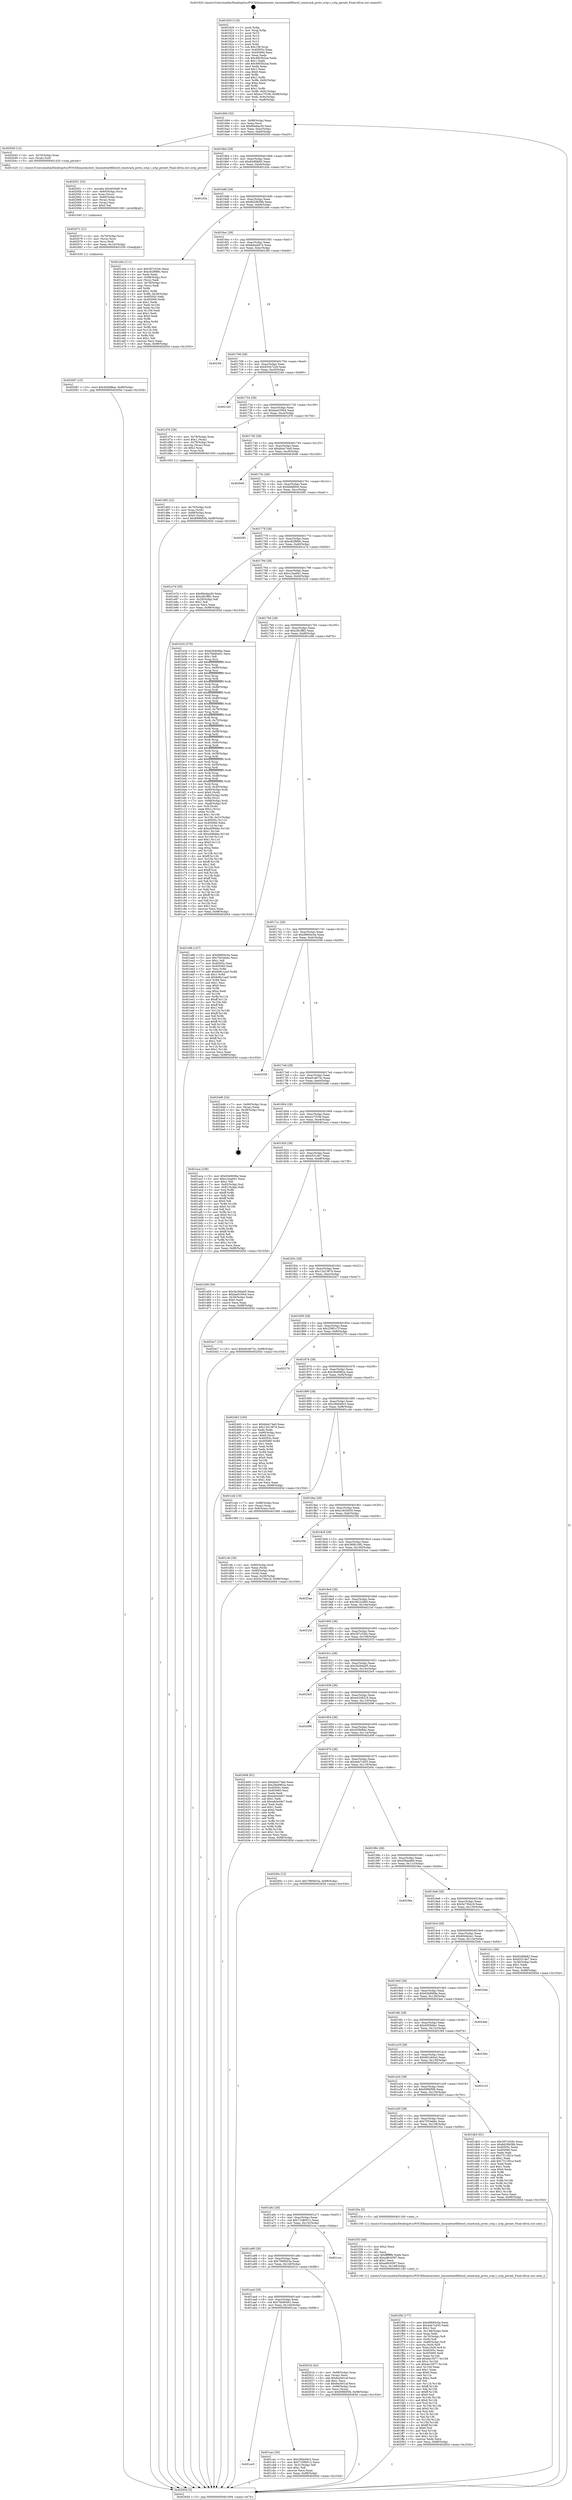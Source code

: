 digraph "0x401620" {
  label = "0x401620 (/mnt/c/Users/mathe/Desktop/tcc/POCII/binaries/extr_linuxnetnetfilternf_conntrack_proto_sctp.c_sctp_pernet_Final-ollvm.out::main(0))"
  labelloc = "t"
  node[shape=record]

  Entry [label="",width=0.3,height=0.3,shape=circle,fillcolor=black,style=filled]
  "0x401694" [label="{
     0x401694 [32]\l
     | [instrs]\l
     &nbsp;&nbsp;0x401694 \<+6\>: mov -0x98(%rbp),%eax\l
     &nbsp;&nbsp;0x40169a \<+2\>: mov %eax,%ecx\l
     &nbsp;&nbsp;0x40169c \<+6\>: sub $0x80edaa30,%ecx\l
     &nbsp;&nbsp;0x4016a2 \<+6\>: mov %eax,-0xac(%rbp)\l
     &nbsp;&nbsp;0x4016a8 \<+6\>: mov %ecx,-0xb0(%rbp)\l
     &nbsp;&nbsp;0x4016ae \<+6\>: je 0000000000402045 \<main+0xa25\>\l
  }"]
  "0x402045" [label="{
     0x402045 [12]\l
     | [instrs]\l
     &nbsp;&nbsp;0x402045 \<+4\>: mov -0x70(%rbp),%rax\l
     &nbsp;&nbsp;0x402049 \<+3\>: mov (%rax),%rdi\l
     &nbsp;&nbsp;0x40204c \<+5\>: call 0000000000401420 \<sctp_pernet\>\l
     | [calls]\l
     &nbsp;&nbsp;0x401420 \{1\} (/mnt/c/Users/mathe/Desktop/tcc/POCII/binaries/extr_linuxnetnetfilternf_conntrack_proto_sctp.c_sctp_pernet_Final-ollvm.out::sctp_pernet)\l
  }"]
  "0x4016b4" [label="{
     0x4016b4 [28]\l
     | [instrs]\l
     &nbsp;&nbsp;0x4016b4 \<+5\>: jmp 00000000004016b9 \<main+0x99\>\l
     &nbsp;&nbsp;0x4016b9 \<+6\>: mov -0xac(%rbp),%eax\l
     &nbsp;&nbsp;0x4016bf \<+5\>: sub $0x82dfdb82,%eax\l
     &nbsp;&nbsp;0x4016c4 \<+6\>: mov %eax,-0xb4(%rbp)\l
     &nbsp;&nbsp;0x4016ca \<+6\>: je 0000000000401d3a \<main+0x71a\>\l
  }"]
  Exit [label="",width=0.3,height=0.3,shape=circle,fillcolor=black,style=filled,peripheries=2]
  "0x401d3a" [label="{
     0x401d3a\l
  }", style=dashed]
  "0x4016d0" [label="{
     0x4016d0 [28]\l
     | [instrs]\l
     &nbsp;&nbsp;0x4016d0 \<+5\>: jmp 00000000004016d5 \<main+0xb5\>\l
     &nbsp;&nbsp;0x4016d5 \<+6\>: mov -0xac(%rbp),%eax\l
     &nbsp;&nbsp;0x4016db \<+5\>: sub $0x8d29b58b,%eax\l
     &nbsp;&nbsp;0x4016e0 \<+6\>: mov %eax,-0xb8(%rbp)\l
     &nbsp;&nbsp;0x4016e6 \<+6\>: je 0000000000401e0e \<main+0x7ee\>\l
  }"]
  "0x402087" [label="{
     0x402087 [15]\l
     | [instrs]\l
     &nbsp;&nbsp;0x402087 \<+10\>: movl $0x450bf8ae,-0x98(%rbp)\l
     &nbsp;&nbsp;0x402091 \<+5\>: jmp 000000000040265d \<main+0x103d\>\l
  }"]
  "0x401e0e" [label="{
     0x401e0e [111]\l
     | [instrs]\l
     &nbsp;&nbsp;0x401e0e \<+5\>: mov $0x397c529c,%eax\l
     &nbsp;&nbsp;0x401e13 \<+5\>: mov $0xc82f989c,%ecx\l
     &nbsp;&nbsp;0x401e18 \<+2\>: xor %edx,%edx\l
     &nbsp;&nbsp;0x401e1a \<+4\>: mov -0x68(%rbp),%rsi\l
     &nbsp;&nbsp;0x401e1e \<+2\>: mov (%rsi),%edi\l
     &nbsp;&nbsp;0x401e20 \<+4\>: mov -0x78(%rbp),%rsi\l
     &nbsp;&nbsp;0x401e24 \<+2\>: cmp (%rsi),%edi\l
     &nbsp;&nbsp;0x401e26 \<+4\>: setl %r8b\l
     &nbsp;&nbsp;0x401e2a \<+4\>: and $0x1,%r8b\l
     &nbsp;&nbsp;0x401e2e \<+4\>: mov %r8b,-0x29(%rbp)\l
     &nbsp;&nbsp;0x401e32 \<+7\>: mov 0x40505c,%edi\l
     &nbsp;&nbsp;0x401e39 \<+8\>: mov 0x405060,%r9d\l
     &nbsp;&nbsp;0x401e41 \<+3\>: sub $0x1,%edx\l
     &nbsp;&nbsp;0x401e44 \<+3\>: mov %edi,%r10d\l
     &nbsp;&nbsp;0x401e47 \<+3\>: add %edx,%r10d\l
     &nbsp;&nbsp;0x401e4a \<+4\>: imul %r10d,%edi\l
     &nbsp;&nbsp;0x401e4e \<+3\>: and $0x1,%edi\l
     &nbsp;&nbsp;0x401e51 \<+3\>: cmp $0x0,%edi\l
     &nbsp;&nbsp;0x401e54 \<+4\>: sete %r8b\l
     &nbsp;&nbsp;0x401e58 \<+4\>: cmp $0xa,%r9d\l
     &nbsp;&nbsp;0x401e5c \<+4\>: setl %r11b\l
     &nbsp;&nbsp;0x401e60 \<+3\>: mov %r8b,%bl\l
     &nbsp;&nbsp;0x401e63 \<+3\>: and %r11b,%bl\l
     &nbsp;&nbsp;0x401e66 \<+3\>: xor %r11b,%r8b\l
     &nbsp;&nbsp;0x401e69 \<+3\>: or %r8b,%bl\l
     &nbsp;&nbsp;0x401e6c \<+3\>: test $0x1,%bl\l
     &nbsp;&nbsp;0x401e6f \<+3\>: cmovne %ecx,%eax\l
     &nbsp;&nbsp;0x401e72 \<+6\>: mov %eax,-0x98(%rbp)\l
     &nbsp;&nbsp;0x401e78 \<+5\>: jmp 000000000040265d \<main+0x103d\>\l
  }"]
  "0x4016ec" [label="{
     0x4016ec [28]\l
     | [instrs]\l
     &nbsp;&nbsp;0x4016ec \<+5\>: jmp 00000000004016f1 \<main+0xd1\>\l
     &nbsp;&nbsp;0x4016f1 \<+6\>: mov -0xac(%rbp),%eax\l
     &nbsp;&nbsp;0x4016f7 \<+5\>: sub $0x8ebad474,%eax\l
     &nbsp;&nbsp;0x4016fc \<+6\>: mov %eax,-0xbc(%rbp)\l
     &nbsp;&nbsp;0x401702 \<+6\>: je 00000000004023f4 \<main+0xdd4\>\l
  }"]
  "0x402072" [label="{
     0x402072 [21]\l
     | [instrs]\l
     &nbsp;&nbsp;0x402072 \<+4\>: mov -0x70(%rbp),%rcx\l
     &nbsp;&nbsp;0x402076 \<+3\>: mov (%rcx),%rcx\l
     &nbsp;&nbsp;0x402079 \<+3\>: mov %rcx,%rdi\l
     &nbsp;&nbsp;0x40207c \<+6\>: mov %eax,-0x14c(%rbp)\l
     &nbsp;&nbsp;0x402082 \<+5\>: call 0000000000401030 \<free@plt\>\l
     | [calls]\l
     &nbsp;&nbsp;0x401030 \{1\} (unknown)\l
  }"]
  "0x4023f4" [label="{
     0x4023f4\l
  }", style=dashed]
  "0x401708" [label="{
     0x401708 [28]\l
     | [instrs]\l
     &nbsp;&nbsp;0x401708 \<+5\>: jmp 000000000040170d \<main+0xed\>\l
     &nbsp;&nbsp;0x40170d \<+6\>: mov -0xac(%rbp),%eax\l
     &nbsp;&nbsp;0x401713 \<+5\>: sub $0x933a7228,%eax\l
     &nbsp;&nbsp;0x401718 \<+6\>: mov %eax,-0xc0(%rbp)\l
     &nbsp;&nbsp;0x40171e \<+6\>: je 00000000004021b0 \<main+0xb90\>\l
  }"]
  "0x402051" [label="{
     0x402051 [33]\l
     | [instrs]\l
     &nbsp;&nbsp;0x402051 \<+10\>: movabs $0x4030d6,%rdi\l
     &nbsp;&nbsp;0x40205b \<+4\>: mov -0x60(%rbp),%rcx\l
     &nbsp;&nbsp;0x40205f \<+3\>: mov %rax,(%rcx)\l
     &nbsp;&nbsp;0x402062 \<+4\>: mov -0x60(%rbp),%rax\l
     &nbsp;&nbsp;0x402066 \<+3\>: mov (%rax),%rax\l
     &nbsp;&nbsp;0x402069 \<+2\>: mov (%rax),%esi\l
     &nbsp;&nbsp;0x40206b \<+2\>: mov $0x0,%al\l
     &nbsp;&nbsp;0x40206d \<+5\>: call 0000000000401040 \<printf@plt\>\l
     | [calls]\l
     &nbsp;&nbsp;0x401040 \{1\} (unknown)\l
  }"]
  "0x4021b0" [label="{
     0x4021b0\l
  }", style=dashed]
  "0x401724" [label="{
     0x401724 [28]\l
     | [instrs]\l
     &nbsp;&nbsp;0x401724 \<+5\>: jmp 0000000000401729 \<main+0x109\>\l
     &nbsp;&nbsp;0x401729 \<+6\>: mov -0xac(%rbp),%eax\l
     &nbsp;&nbsp;0x40172f \<+5\>: sub $0xbae53564,%eax\l
     &nbsp;&nbsp;0x401734 \<+6\>: mov %eax,-0xc4(%rbp)\l
     &nbsp;&nbsp;0x40173a \<+6\>: je 0000000000401d76 \<main+0x756\>\l
  }"]
  "0x401f5b" [label="{
     0x401f5b [177]\l
     | [instrs]\l
     &nbsp;&nbsp;0x401f5b \<+5\>: mov $0xd9694c0a,%ecx\l
     &nbsp;&nbsp;0x401f60 \<+5\>: mov $0x4eb7cd35,%edx\l
     &nbsp;&nbsp;0x401f65 \<+3\>: mov $0x1,%sil\l
     &nbsp;&nbsp;0x401f68 \<+6\>: mov -0x148(%rbp),%edi\l
     &nbsp;&nbsp;0x401f6e \<+3\>: imul %eax,%edi\l
     &nbsp;&nbsp;0x401f71 \<+4\>: mov -0x70(%rbp),%r8\l
     &nbsp;&nbsp;0x401f75 \<+3\>: mov (%r8),%r8\l
     &nbsp;&nbsp;0x401f78 \<+4\>: mov -0x68(%rbp),%r9\l
     &nbsp;&nbsp;0x401f7c \<+3\>: movslq (%r9),%r9\l
     &nbsp;&nbsp;0x401f7f \<+4\>: mov %edi,(%r8,%r9,4)\l
     &nbsp;&nbsp;0x401f83 \<+7\>: mov 0x40505c,%eax\l
     &nbsp;&nbsp;0x401f8a \<+7\>: mov 0x405060,%edi\l
     &nbsp;&nbsp;0x401f91 \<+3\>: mov %eax,%r10d\l
     &nbsp;&nbsp;0x401f94 \<+7\>: add $0xda15077,%r10d\l
     &nbsp;&nbsp;0x401f9b \<+4\>: sub $0x1,%r10d\l
     &nbsp;&nbsp;0x401f9f \<+7\>: sub $0xda15077,%r10d\l
     &nbsp;&nbsp;0x401fa6 \<+4\>: imul %r10d,%eax\l
     &nbsp;&nbsp;0x401faa \<+3\>: and $0x1,%eax\l
     &nbsp;&nbsp;0x401fad \<+3\>: cmp $0x0,%eax\l
     &nbsp;&nbsp;0x401fb0 \<+4\>: sete %r11b\l
     &nbsp;&nbsp;0x401fb4 \<+3\>: cmp $0xa,%edi\l
     &nbsp;&nbsp;0x401fb7 \<+3\>: setl %bl\l
     &nbsp;&nbsp;0x401fba \<+3\>: mov %r11b,%r14b\l
     &nbsp;&nbsp;0x401fbd \<+4\>: xor $0xff,%r14b\l
     &nbsp;&nbsp;0x401fc1 \<+3\>: mov %bl,%r15b\l
     &nbsp;&nbsp;0x401fc4 \<+4\>: xor $0xff,%r15b\l
     &nbsp;&nbsp;0x401fc8 \<+4\>: xor $0x0,%sil\l
     &nbsp;&nbsp;0x401fcc \<+3\>: mov %r14b,%r12b\l
     &nbsp;&nbsp;0x401fcf \<+4\>: and $0x0,%r12b\l
     &nbsp;&nbsp;0x401fd3 \<+3\>: and %sil,%r11b\l
     &nbsp;&nbsp;0x401fd6 \<+3\>: mov %r15b,%r13b\l
     &nbsp;&nbsp;0x401fd9 \<+4\>: and $0x0,%r13b\l
     &nbsp;&nbsp;0x401fdd \<+3\>: and %sil,%bl\l
     &nbsp;&nbsp;0x401fe0 \<+3\>: or %r11b,%r12b\l
     &nbsp;&nbsp;0x401fe3 \<+3\>: or %bl,%r13b\l
     &nbsp;&nbsp;0x401fe6 \<+3\>: xor %r13b,%r12b\l
     &nbsp;&nbsp;0x401fe9 \<+3\>: or %r15b,%r14b\l
     &nbsp;&nbsp;0x401fec \<+4\>: xor $0xff,%r14b\l
     &nbsp;&nbsp;0x401ff0 \<+4\>: or $0x0,%sil\l
     &nbsp;&nbsp;0x401ff4 \<+3\>: and %sil,%r14b\l
     &nbsp;&nbsp;0x401ff7 \<+3\>: or %r14b,%r12b\l
     &nbsp;&nbsp;0x401ffa \<+4\>: test $0x1,%r12b\l
     &nbsp;&nbsp;0x401ffe \<+3\>: cmovne %edx,%ecx\l
     &nbsp;&nbsp;0x402001 \<+6\>: mov %ecx,-0x98(%rbp)\l
     &nbsp;&nbsp;0x402007 \<+5\>: jmp 000000000040265d \<main+0x103d\>\l
  }"]
  "0x401d76" [label="{
     0x401d76 [29]\l
     | [instrs]\l
     &nbsp;&nbsp;0x401d76 \<+4\>: mov -0x78(%rbp),%rax\l
     &nbsp;&nbsp;0x401d7a \<+6\>: movl $0x1,(%rax)\l
     &nbsp;&nbsp;0x401d80 \<+4\>: mov -0x78(%rbp),%rax\l
     &nbsp;&nbsp;0x401d84 \<+3\>: movslq (%rax),%rax\l
     &nbsp;&nbsp;0x401d87 \<+4\>: shl $0x2,%rax\l
     &nbsp;&nbsp;0x401d8b \<+3\>: mov %rax,%rdi\l
     &nbsp;&nbsp;0x401d8e \<+5\>: call 0000000000401050 \<malloc@plt\>\l
     | [calls]\l
     &nbsp;&nbsp;0x401050 \{1\} (unknown)\l
  }"]
  "0x401740" [label="{
     0x401740 [28]\l
     | [instrs]\l
     &nbsp;&nbsp;0x401740 \<+5\>: jmp 0000000000401745 \<main+0x125\>\l
     &nbsp;&nbsp;0x401745 \<+6\>: mov -0xac(%rbp),%eax\l
     &nbsp;&nbsp;0x40174b \<+5\>: sub $0xbb4c74e0,%eax\l
     &nbsp;&nbsp;0x401750 \<+6\>: mov %eax,-0xc8(%rbp)\l
     &nbsp;&nbsp;0x401756 \<+6\>: je 0000000000402646 \<main+0x1026\>\l
  }"]
  "0x401f33" [label="{
     0x401f33 [40]\l
     | [instrs]\l
     &nbsp;&nbsp;0x401f33 \<+5\>: mov $0x2,%ecx\l
     &nbsp;&nbsp;0x401f38 \<+1\>: cltd\l
     &nbsp;&nbsp;0x401f39 \<+2\>: idiv %ecx\l
     &nbsp;&nbsp;0x401f3b \<+6\>: imul $0xfffffffe,%edx,%ecx\l
     &nbsp;&nbsp;0x401f41 \<+6\>: add $0xad6c0597,%ecx\l
     &nbsp;&nbsp;0x401f47 \<+3\>: add $0x1,%ecx\l
     &nbsp;&nbsp;0x401f4a \<+6\>: sub $0xad6c0597,%ecx\l
     &nbsp;&nbsp;0x401f50 \<+6\>: mov %ecx,-0x148(%rbp)\l
     &nbsp;&nbsp;0x401f56 \<+5\>: call 0000000000401160 \<next_i\>\l
     | [calls]\l
     &nbsp;&nbsp;0x401160 \{1\} (/mnt/c/Users/mathe/Desktop/tcc/POCII/binaries/extr_linuxnetnetfilternf_conntrack_proto_sctp.c_sctp_pernet_Final-ollvm.out::next_i)\l
  }"]
  "0x402646" [label="{
     0x402646\l
  }", style=dashed]
  "0x40175c" [label="{
     0x40175c [28]\l
     | [instrs]\l
     &nbsp;&nbsp;0x40175c \<+5\>: jmp 0000000000401761 \<main+0x141\>\l
     &nbsp;&nbsp;0x401761 \<+6\>: mov -0xac(%rbp),%eax\l
     &nbsp;&nbsp;0x401767 \<+5\>: sub $0xbbfaf0c6,%eax\l
     &nbsp;&nbsp;0x40176c \<+6\>: mov %eax,-0xcc(%rbp)\l
     &nbsp;&nbsp;0x401772 \<+6\>: je 00000000004020f1 \<main+0xad1\>\l
  }"]
  "0x401d93" [label="{
     0x401d93 [32]\l
     | [instrs]\l
     &nbsp;&nbsp;0x401d93 \<+4\>: mov -0x70(%rbp),%rdi\l
     &nbsp;&nbsp;0x401d97 \<+3\>: mov %rax,(%rdi)\l
     &nbsp;&nbsp;0x401d9a \<+4\>: mov -0x68(%rbp),%rax\l
     &nbsp;&nbsp;0x401d9e \<+6\>: movl $0x0,(%rax)\l
     &nbsp;&nbsp;0x401da4 \<+10\>: movl $0x699bf5f4,-0x98(%rbp)\l
     &nbsp;&nbsp;0x401dae \<+5\>: jmp 000000000040265d \<main+0x103d\>\l
  }"]
  "0x4020f1" [label="{
     0x4020f1\l
  }", style=dashed]
  "0x401778" [label="{
     0x401778 [28]\l
     | [instrs]\l
     &nbsp;&nbsp;0x401778 \<+5\>: jmp 000000000040177d \<main+0x15d\>\l
     &nbsp;&nbsp;0x40177d \<+6\>: mov -0xac(%rbp),%eax\l
     &nbsp;&nbsp;0x401783 \<+5\>: sub $0xc82f989c,%eax\l
     &nbsp;&nbsp;0x401788 \<+6\>: mov %eax,-0xd0(%rbp)\l
     &nbsp;&nbsp;0x40178e \<+6\>: je 0000000000401e7d \<main+0x85d\>\l
  }"]
  "0x401cfe" [label="{
     0x401cfe [30]\l
     | [instrs]\l
     &nbsp;&nbsp;0x401cfe \<+4\>: mov -0x80(%rbp),%rdi\l
     &nbsp;&nbsp;0x401d02 \<+2\>: mov %eax,(%rdi)\l
     &nbsp;&nbsp;0x401d04 \<+4\>: mov -0x80(%rbp),%rdi\l
     &nbsp;&nbsp;0x401d08 \<+2\>: mov (%rdi),%eax\l
     &nbsp;&nbsp;0x401d0a \<+3\>: mov %eax,-0x30(%rbp)\l
     &nbsp;&nbsp;0x401d0d \<+10\>: movl $0x5e730a18,-0x98(%rbp)\l
     &nbsp;&nbsp;0x401d17 \<+5\>: jmp 000000000040265d \<main+0x103d\>\l
  }"]
  "0x401e7d" [label="{
     0x401e7d [30]\l
     | [instrs]\l
     &nbsp;&nbsp;0x401e7d \<+5\>: mov $0x80edaa30,%eax\l
     &nbsp;&nbsp;0x401e82 \<+5\>: mov $0xcfd1ff82,%ecx\l
     &nbsp;&nbsp;0x401e87 \<+3\>: mov -0x29(%rbp),%dl\l
     &nbsp;&nbsp;0x401e8a \<+3\>: test $0x1,%dl\l
     &nbsp;&nbsp;0x401e8d \<+3\>: cmovne %ecx,%eax\l
     &nbsp;&nbsp;0x401e90 \<+6\>: mov %eax,-0x98(%rbp)\l
     &nbsp;&nbsp;0x401e96 \<+5\>: jmp 000000000040265d \<main+0x103d\>\l
  }"]
  "0x401794" [label="{
     0x401794 [28]\l
     | [instrs]\l
     &nbsp;&nbsp;0x401794 \<+5\>: jmp 0000000000401799 \<main+0x179\>\l
     &nbsp;&nbsp;0x401799 \<+6\>: mov -0xac(%rbp),%eax\l
     &nbsp;&nbsp;0x40179f \<+5\>: sub $0xcc2aa941,%eax\l
     &nbsp;&nbsp;0x4017a4 \<+6\>: mov %eax,-0xd4(%rbp)\l
     &nbsp;&nbsp;0x4017aa \<+6\>: je 0000000000401b34 \<main+0x514\>\l
  }"]
  "0x401ac0" [label="{
     0x401ac0\l
  }", style=dashed]
  "0x401b34" [label="{
     0x401b34 [376]\l
     | [instrs]\l
     &nbsp;&nbsp;0x401b34 \<+5\>: mov $0x62b9068a,%eax\l
     &nbsp;&nbsp;0x401b39 \<+5\>: mov $0x7bb80491,%ecx\l
     &nbsp;&nbsp;0x401b3e \<+2\>: mov $0x1,%dl\l
     &nbsp;&nbsp;0x401b40 \<+3\>: mov %rsp,%rsi\l
     &nbsp;&nbsp;0x401b43 \<+4\>: add $0xfffffffffffffff0,%rsi\l
     &nbsp;&nbsp;0x401b47 \<+3\>: mov %rsi,%rsp\l
     &nbsp;&nbsp;0x401b4a \<+7\>: mov %rsi,-0x90(%rbp)\l
     &nbsp;&nbsp;0x401b51 \<+3\>: mov %rsp,%rsi\l
     &nbsp;&nbsp;0x401b54 \<+4\>: add $0xfffffffffffffff0,%rsi\l
     &nbsp;&nbsp;0x401b58 \<+3\>: mov %rsi,%rsp\l
     &nbsp;&nbsp;0x401b5b \<+3\>: mov %rsp,%rdi\l
     &nbsp;&nbsp;0x401b5e \<+4\>: add $0xfffffffffffffff0,%rdi\l
     &nbsp;&nbsp;0x401b62 \<+3\>: mov %rdi,%rsp\l
     &nbsp;&nbsp;0x401b65 \<+7\>: mov %rdi,-0x88(%rbp)\l
     &nbsp;&nbsp;0x401b6c \<+3\>: mov %rsp,%rdi\l
     &nbsp;&nbsp;0x401b6f \<+4\>: add $0xfffffffffffffff0,%rdi\l
     &nbsp;&nbsp;0x401b73 \<+3\>: mov %rdi,%rsp\l
     &nbsp;&nbsp;0x401b76 \<+4\>: mov %rdi,-0x80(%rbp)\l
     &nbsp;&nbsp;0x401b7a \<+3\>: mov %rsp,%rdi\l
     &nbsp;&nbsp;0x401b7d \<+4\>: add $0xfffffffffffffff0,%rdi\l
     &nbsp;&nbsp;0x401b81 \<+3\>: mov %rdi,%rsp\l
     &nbsp;&nbsp;0x401b84 \<+4\>: mov %rdi,-0x78(%rbp)\l
     &nbsp;&nbsp;0x401b88 \<+3\>: mov %rsp,%rdi\l
     &nbsp;&nbsp;0x401b8b \<+4\>: add $0xfffffffffffffff0,%rdi\l
     &nbsp;&nbsp;0x401b8f \<+3\>: mov %rdi,%rsp\l
     &nbsp;&nbsp;0x401b92 \<+4\>: mov %rdi,-0x70(%rbp)\l
     &nbsp;&nbsp;0x401b96 \<+3\>: mov %rsp,%rdi\l
     &nbsp;&nbsp;0x401b99 \<+4\>: add $0xfffffffffffffff0,%rdi\l
     &nbsp;&nbsp;0x401b9d \<+3\>: mov %rdi,%rsp\l
     &nbsp;&nbsp;0x401ba0 \<+4\>: mov %rdi,-0x68(%rbp)\l
     &nbsp;&nbsp;0x401ba4 \<+3\>: mov %rsp,%rdi\l
     &nbsp;&nbsp;0x401ba7 \<+4\>: add $0xfffffffffffffff0,%rdi\l
     &nbsp;&nbsp;0x401bab \<+3\>: mov %rdi,%rsp\l
     &nbsp;&nbsp;0x401bae \<+4\>: mov %rdi,-0x60(%rbp)\l
     &nbsp;&nbsp;0x401bb2 \<+3\>: mov %rsp,%rdi\l
     &nbsp;&nbsp;0x401bb5 \<+4\>: add $0xfffffffffffffff0,%rdi\l
     &nbsp;&nbsp;0x401bb9 \<+3\>: mov %rdi,%rsp\l
     &nbsp;&nbsp;0x401bbc \<+4\>: mov %rdi,-0x58(%rbp)\l
     &nbsp;&nbsp;0x401bc0 \<+3\>: mov %rsp,%rdi\l
     &nbsp;&nbsp;0x401bc3 \<+4\>: add $0xfffffffffffffff0,%rdi\l
     &nbsp;&nbsp;0x401bc7 \<+3\>: mov %rdi,%rsp\l
     &nbsp;&nbsp;0x401bca \<+4\>: mov %rdi,-0x50(%rbp)\l
     &nbsp;&nbsp;0x401bce \<+3\>: mov %rsp,%rdi\l
     &nbsp;&nbsp;0x401bd1 \<+4\>: add $0xfffffffffffffff0,%rdi\l
     &nbsp;&nbsp;0x401bd5 \<+3\>: mov %rdi,%rsp\l
     &nbsp;&nbsp;0x401bd8 \<+4\>: mov %rdi,-0x48(%rbp)\l
     &nbsp;&nbsp;0x401bdc \<+3\>: mov %rsp,%rdi\l
     &nbsp;&nbsp;0x401bdf \<+4\>: add $0xfffffffffffffff0,%rdi\l
     &nbsp;&nbsp;0x401be3 \<+3\>: mov %rdi,%rsp\l
     &nbsp;&nbsp;0x401be6 \<+4\>: mov %rdi,-0x40(%rbp)\l
     &nbsp;&nbsp;0x401bea \<+7\>: mov -0x90(%rbp),%rdi\l
     &nbsp;&nbsp;0x401bf1 \<+6\>: movl $0x0,(%rdi)\l
     &nbsp;&nbsp;0x401bf7 \<+7\>: mov -0x9c(%rbp),%r8d\l
     &nbsp;&nbsp;0x401bfe \<+3\>: mov %r8d,(%rsi)\l
     &nbsp;&nbsp;0x401c01 \<+7\>: mov -0x88(%rbp),%rdi\l
     &nbsp;&nbsp;0x401c08 \<+7\>: mov -0xa8(%rbp),%r9\l
     &nbsp;&nbsp;0x401c0f \<+3\>: mov %r9,(%rdi)\l
     &nbsp;&nbsp;0x401c12 \<+3\>: cmpl $0x2,(%rsi)\l
     &nbsp;&nbsp;0x401c15 \<+4\>: setne %r10b\l
     &nbsp;&nbsp;0x401c19 \<+4\>: and $0x1,%r10b\l
     &nbsp;&nbsp;0x401c1d \<+4\>: mov %r10b,-0x31(%rbp)\l
     &nbsp;&nbsp;0x401c21 \<+8\>: mov 0x40505c,%r11d\l
     &nbsp;&nbsp;0x401c29 \<+7\>: mov 0x405060,%ebx\l
     &nbsp;&nbsp;0x401c30 \<+3\>: mov %r11d,%r14d\l
     &nbsp;&nbsp;0x401c33 \<+7\>: add $0xa40bbbe,%r14d\l
     &nbsp;&nbsp;0x401c3a \<+4\>: sub $0x1,%r14d\l
     &nbsp;&nbsp;0x401c3e \<+7\>: sub $0xa40bbbe,%r14d\l
     &nbsp;&nbsp;0x401c45 \<+4\>: imul %r14d,%r11d\l
     &nbsp;&nbsp;0x401c49 \<+4\>: and $0x1,%r11d\l
     &nbsp;&nbsp;0x401c4d \<+4\>: cmp $0x0,%r11d\l
     &nbsp;&nbsp;0x401c51 \<+4\>: sete %r10b\l
     &nbsp;&nbsp;0x401c55 \<+3\>: cmp $0xa,%ebx\l
     &nbsp;&nbsp;0x401c58 \<+4\>: setl %r15b\l
     &nbsp;&nbsp;0x401c5c \<+3\>: mov %r10b,%r12b\l
     &nbsp;&nbsp;0x401c5f \<+4\>: xor $0xff,%r12b\l
     &nbsp;&nbsp;0x401c63 \<+3\>: mov %r15b,%r13b\l
     &nbsp;&nbsp;0x401c66 \<+4\>: xor $0xff,%r13b\l
     &nbsp;&nbsp;0x401c6a \<+3\>: xor $0x1,%dl\l
     &nbsp;&nbsp;0x401c6d \<+3\>: mov %r12b,%sil\l
     &nbsp;&nbsp;0x401c70 \<+4\>: and $0xff,%sil\l
     &nbsp;&nbsp;0x401c74 \<+3\>: and %dl,%r10b\l
     &nbsp;&nbsp;0x401c77 \<+3\>: mov %r13b,%dil\l
     &nbsp;&nbsp;0x401c7a \<+4\>: and $0xff,%dil\l
     &nbsp;&nbsp;0x401c7e \<+3\>: and %dl,%r15b\l
     &nbsp;&nbsp;0x401c81 \<+3\>: or %r10b,%sil\l
     &nbsp;&nbsp;0x401c84 \<+3\>: or %r15b,%dil\l
     &nbsp;&nbsp;0x401c87 \<+3\>: xor %dil,%sil\l
     &nbsp;&nbsp;0x401c8a \<+3\>: or %r13b,%r12b\l
     &nbsp;&nbsp;0x401c8d \<+4\>: xor $0xff,%r12b\l
     &nbsp;&nbsp;0x401c91 \<+3\>: or $0x1,%dl\l
     &nbsp;&nbsp;0x401c94 \<+3\>: and %dl,%r12b\l
     &nbsp;&nbsp;0x401c97 \<+3\>: or %r12b,%sil\l
     &nbsp;&nbsp;0x401c9a \<+4\>: test $0x1,%sil\l
     &nbsp;&nbsp;0x401c9e \<+3\>: cmovne %ecx,%eax\l
     &nbsp;&nbsp;0x401ca1 \<+6\>: mov %eax,-0x98(%rbp)\l
     &nbsp;&nbsp;0x401ca7 \<+5\>: jmp 000000000040265d \<main+0x103d\>\l
  }"]
  "0x4017b0" [label="{
     0x4017b0 [28]\l
     | [instrs]\l
     &nbsp;&nbsp;0x4017b0 \<+5\>: jmp 00000000004017b5 \<main+0x195\>\l
     &nbsp;&nbsp;0x4017b5 \<+6\>: mov -0xac(%rbp),%eax\l
     &nbsp;&nbsp;0x4017bb \<+5\>: sub $0xcfd1ff82,%eax\l
     &nbsp;&nbsp;0x4017c0 \<+6\>: mov %eax,-0xd8(%rbp)\l
     &nbsp;&nbsp;0x4017c6 \<+6\>: je 0000000000401e9b \<main+0x87b\>\l
  }"]
  "0x401cac" [label="{
     0x401cac [30]\l
     | [instrs]\l
     &nbsp;&nbsp;0x401cac \<+5\>: mov $0x29d449c3,%eax\l
     &nbsp;&nbsp;0x401cb1 \<+5\>: mov $0x71080012,%ecx\l
     &nbsp;&nbsp;0x401cb6 \<+3\>: mov -0x31(%rbp),%dl\l
     &nbsp;&nbsp;0x401cb9 \<+3\>: test $0x1,%dl\l
     &nbsp;&nbsp;0x401cbc \<+3\>: cmovne %ecx,%eax\l
     &nbsp;&nbsp;0x401cbf \<+6\>: mov %eax,-0x98(%rbp)\l
     &nbsp;&nbsp;0x401cc5 \<+5\>: jmp 000000000040265d \<main+0x103d\>\l
  }"]
  "0x401e9b" [label="{
     0x401e9b [147]\l
     | [instrs]\l
     &nbsp;&nbsp;0x401e9b \<+5\>: mov $0xd9694c0a,%eax\l
     &nbsp;&nbsp;0x401ea0 \<+5\>: mov $0x7053ebbc,%ecx\l
     &nbsp;&nbsp;0x401ea5 \<+2\>: mov $0x1,%dl\l
     &nbsp;&nbsp;0x401ea7 \<+7\>: mov 0x40505c,%esi\l
     &nbsp;&nbsp;0x401eae \<+7\>: mov 0x405060,%edi\l
     &nbsp;&nbsp;0x401eb5 \<+3\>: mov %esi,%r8d\l
     &nbsp;&nbsp;0x401eb8 \<+7\>: add $0x6d6c1aa5,%r8d\l
     &nbsp;&nbsp;0x401ebf \<+4\>: sub $0x1,%r8d\l
     &nbsp;&nbsp;0x401ec3 \<+7\>: sub $0x6d6c1aa5,%r8d\l
     &nbsp;&nbsp;0x401eca \<+4\>: imul %r8d,%esi\l
     &nbsp;&nbsp;0x401ece \<+3\>: and $0x1,%esi\l
     &nbsp;&nbsp;0x401ed1 \<+3\>: cmp $0x0,%esi\l
     &nbsp;&nbsp;0x401ed4 \<+4\>: sete %r9b\l
     &nbsp;&nbsp;0x401ed8 \<+3\>: cmp $0xa,%edi\l
     &nbsp;&nbsp;0x401edb \<+4\>: setl %r10b\l
     &nbsp;&nbsp;0x401edf \<+3\>: mov %r9b,%r11b\l
     &nbsp;&nbsp;0x401ee2 \<+4\>: xor $0xff,%r11b\l
     &nbsp;&nbsp;0x401ee6 \<+3\>: mov %r10b,%bl\l
     &nbsp;&nbsp;0x401ee9 \<+3\>: xor $0xff,%bl\l
     &nbsp;&nbsp;0x401eec \<+3\>: xor $0x1,%dl\l
     &nbsp;&nbsp;0x401eef \<+3\>: mov %r11b,%r14b\l
     &nbsp;&nbsp;0x401ef2 \<+4\>: and $0xff,%r14b\l
     &nbsp;&nbsp;0x401ef6 \<+3\>: and %dl,%r9b\l
     &nbsp;&nbsp;0x401ef9 \<+3\>: mov %bl,%r15b\l
     &nbsp;&nbsp;0x401efc \<+4\>: and $0xff,%r15b\l
     &nbsp;&nbsp;0x401f00 \<+3\>: and %dl,%r10b\l
     &nbsp;&nbsp;0x401f03 \<+3\>: or %r9b,%r14b\l
     &nbsp;&nbsp;0x401f06 \<+3\>: or %r10b,%r15b\l
     &nbsp;&nbsp;0x401f09 \<+3\>: xor %r15b,%r14b\l
     &nbsp;&nbsp;0x401f0c \<+3\>: or %bl,%r11b\l
     &nbsp;&nbsp;0x401f0f \<+4\>: xor $0xff,%r11b\l
     &nbsp;&nbsp;0x401f13 \<+3\>: or $0x1,%dl\l
     &nbsp;&nbsp;0x401f16 \<+3\>: and %dl,%r11b\l
     &nbsp;&nbsp;0x401f19 \<+3\>: or %r11b,%r14b\l
     &nbsp;&nbsp;0x401f1c \<+4\>: test $0x1,%r14b\l
     &nbsp;&nbsp;0x401f20 \<+3\>: cmovne %ecx,%eax\l
     &nbsp;&nbsp;0x401f23 \<+6\>: mov %eax,-0x98(%rbp)\l
     &nbsp;&nbsp;0x401f29 \<+5\>: jmp 000000000040265d \<main+0x103d\>\l
  }"]
  "0x4017cc" [label="{
     0x4017cc [28]\l
     | [instrs]\l
     &nbsp;&nbsp;0x4017cc \<+5\>: jmp 00000000004017d1 \<main+0x1b1\>\l
     &nbsp;&nbsp;0x4017d1 \<+6\>: mov -0xac(%rbp),%eax\l
     &nbsp;&nbsp;0x4017d7 \<+5\>: sub $0xd9694c0a,%eax\l
     &nbsp;&nbsp;0x4017dc \<+6\>: mov %eax,-0xdc(%rbp)\l
     &nbsp;&nbsp;0x4017e2 \<+6\>: je 0000000000402558 \<main+0xf38\>\l
  }"]
  "0x401aa4" [label="{
     0x401aa4 [28]\l
     | [instrs]\l
     &nbsp;&nbsp;0x401aa4 \<+5\>: jmp 0000000000401aa9 \<main+0x489\>\l
     &nbsp;&nbsp;0x401aa9 \<+6\>: mov -0xac(%rbp),%eax\l
     &nbsp;&nbsp;0x401aaf \<+5\>: sub $0x7bb80491,%eax\l
     &nbsp;&nbsp;0x401ab4 \<+6\>: mov %eax,-0x144(%rbp)\l
     &nbsp;&nbsp;0x401aba \<+6\>: je 0000000000401cac \<main+0x68c\>\l
  }"]
  "0x402558" [label="{
     0x402558\l
  }", style=dashed]
  "0x4017e8" [label="{
     0x4017e8 [28]\l
     | [instrs]\l
     &nbsp;&nbsp;0x4017e8 \<+5\>: jmp 00000000004017ed \<main+0x1cd\>\l
     &nbsp;&nbsp;0x4017ed \<+6\>: mov -0xac(%rbp),%eax\l
     &nbsp;&nbsp;0x4017f3 \<+5\>: sub $0xe0c4673c,%eax\l
     &nbsp;&nbsp;0x4017f8 \<+6\>: mov %eax,-0xe0(%rbp)\l
     &nbsp;&nbsp;0x4017fe \<+6\>: je 00000000004024d6 \<main+0xeb6\>\l
  }"]
  "0x40201b" [label="{
     0x40201b [42]\l
     | [instrs]\l
     &nbsp;&nbsp;0x40201b \<+4\>: mov -0x68(%rbp),%rax\l
     &nbsp;&nbsp;0x40201f \<+2\>: mov (%rax),%ecx\l
     &nbsp;&nbsp;0x402021 \<+6\>: add $0x6ecb01af,%ecx\l
     &nbsp;&nbsp;0x402027 \<+3\>: add $0x1,%ecx\l
     &nbsp;&nbsp;0x40202a \<+6\>: sub $0x6ecb01af,%ecx\l
     &nbsp;&nbsp;0x402030 \<+4\>: mov -0x68(%rbp),%rax\l
     &nbsp;&nbsp;0x402034 \<+2\>: mov %ecx,(%rax)\l
     &nbsp;&nbsp;0x402036 \<+10\>: movl $0x699bf5f4,-0x98(%rbp)\l
     &nbsp;&nbsp;0x402040 \<+5\>: jmp 000000000040265d \<main+0x103d\>\l
  }"]
  "0x4024d6" [label="{
     0x4024d6 [24]\l
     | [instrs]\l
     &nbsp;&nbsp;0x4024d6 \<+7\>: mov -0x90(%rbp),%rax\l
     &nbsp;&nbsp;0x4024dd \<+2\>: mov (%rax),%eax\l
     &nbsp;&nbsp;0x4024df \<+4\>: lea -0x28(%rbp),%rsp\l
     &nbsp;&nbsp;0x4024e3 \<+1\>: pop %rbx\l
     &nbsp;&nbsp;0x4024e4 \<+2\>: pop %r12\l
     &nbsp;&nbsp;0x4024e6 \<+2\>: pop %r13\l
     &nbsp;&nbsp;0x4024e8 \<+2\>: pop %r14\l
     &nbsp;&nbsp;0x4024ea \<+2\>: pop %r15\l
     &nbsp;&nbsp;0x4024ec \<+1\>: pop %rbp\l
     &nbsp;&nbsp;0x4024ed \<+1\>: ret\l
  }"]
  "0x401804" [label="{
     0x401804 [28]\l
     | [instrs]\l
     &nbsp;&nbsp;0x401804 \<+5\>: jmp 0000000000401809 \<main+0x1e9\>\l
     &nbsp;&nbsp;0x401809 \<+6\>: mov -0xac(%rbp),%eax\l
     &nbsp;&nbsp;0x40180f \<+5\>: sub $0xecc7f106,%eax\l
     &nbsp;&nbsp;0x401814 \<+6\>: mov %eax,-0xe4(%rbp)\l
     &nbsp;&nbsp;0x40181a \<+6\>: je 0000000000401aca \<main+0x4aa\>\l
  }"]
  "0x401a88" [label="{
     0x401a88 [28]\l
     | [instrs]\l
     &nbsp;&nbsp;0x401a88 \<+5\>: jmp 0000000000401a8d \<main+0x46d\>\l
     &nbsp;&nbsp;0x401a8d \<+6\>: mov -0xac(%rbp),%eax\l
     &nbsp;&nbsp;0x401a93 \<+5\>: sub $0x7990b53a,%eax\l
     &nbsp;&nbsp;0x401a98 \<+6\>: mov %eax,-0x140(%rbp)\l
     &nbsp;&nbsp;0x401a9e \<+6\>: je 000000000040201b \<main+0x9fb\>\l
  }"]
  "0x401aca" [label="{
     0x401aca [106]\l
     | [instrs]\l
     &nbsp;&nbsp;0x401aca \<+5\>: mov $0x62b9068a,%eax\l
     &nbsp;&nbsp;0x401acf \<+5\>: mov $0xcc2aa941,%ecx\l
     &nbsp;&nbsp;0x401ad4 \<+2\>: mov $0x1,%dl\l
     &nbsp;&nbsp;0x401ad6 \<+7\>: mov -0x92(%rbp),%sil\l
     &nbsp;&nbsp;0x401add \<+7\>: mov -0x91(%rbp),%dil\l
     &nbsp;&nbsp;0x401ae4 \<+3\>: mov %sil,%r8b\l
     &nbsp;&nbsp;0x401ae7 \<+4\>: xor $0xff,%r8b\l
     &nbsp;&nbsp;0x401aeb \<+3\>: mov %dil,%r9b\l
     &nbsp;&nbsp;0x401aee \<+4\>: xor $0xff,%r9b\l
     &nbsp;&nbsp;0x401af2 \<+3\>: xor $0x0,%dl\l
     &nbsp;&nbsp;0x401af5 \<+3\>: mov %r8b,%r10b\l
     &nbsp;&nbsp;0x401af8 \<+4\>: and $0x0,%r10b\l
     &nbsp;&nbsp;0x401afc \<+3\>: and %dl,%sil\l
     &nbsp;&nbsp;0x401aff \<+3\>: mov %r9b,%r11b\l
     &nbsp;&nbsp;0x401b02 \<+4\>: and $0x0,%r11b\l
     &nbsp;&nbsp;0x401b06 \<+3\>: and %dl,%dil\l
     &nbsp;&nbsp;0x401b09 \<+3\>: or %sil,%r10b\l
     &nbsp;&nbsp;0x401b0c \<+3\>: or %dil,%r11b\l
     &nbsp;&nbsp;0x401b0f \<+3\>: xor %r11b,%r10b\l
     &nbsp;&nbsp;0x401b12 \<+3\>: or %r9b,%r8b\l
     &nbsp;&nbsp;0x401b15 \<+4\>: xor $0xff,%r8b\l
     &nbsp;&nbsp;0x401b19 \<+3\>: or $0x0,%dl\l
     &nbsp;&nbsp;0x401b1c \<+3\>: and %dl,%r8b\l
     &nbsp;&nbsp;0x401b1f \<+3\>: or %r8b,%r10b\l
     &nbsp;&nbsp;0x401b22 \<+4\>: test $0x1,%r10b\l
     &nbsp;&nbsp;0x401b26 \<+3\>: cmovne %ecx,%eax\l
     &nbsp;&nbsp;0x401b29 \<+6\>: mov %eax,-0x98(%rbp)\l
     &nbsp;&nbsp;0x401b2f \<+5\>: jmp 000000000040265d \<main+0x103d\>\l
  }"]
  "0x401820" [label="{
     0x401820 [28]\l
     | [instrs]\l
     &nbsp;&nbsp;0x401820 \<+5\>: jmp 0000000000401825 \<main+0x205\>\l
     &nbsp;&nbsp;0x401825 \<+6\>: mov -0xac(%rbp),%eax\l
     &nbsp;&nbsp;0x40182b \<+5\>: sub $0xb5314b7,%eax\l
     &nbsp;&nbsp;0x401830 \<+6\>: mov %eax,-0xe8(%rbp)\l
     &nbsp;&nbsp;0x401836 \<+6\>: je 0000000000401d58 \<main+0x738\>\l
  }"]
  "0x40265d" [label="{
     0x40265d [5]\l
     | [instrs]\l
     &nbsp;&nbsp;0x40265d \<+5\>: jmp 0000000000401694 \<main+0x74\>\l
  }"]
  "0x401620" [label="{
     0x401620 [116]\l
     | [instrs]\l
     &nbsp;&nbsp;0x401620 \<+1\>: push %rbp\l
     &nbsp;&nbsp;0x401621 \<+3\>: mov %rsp,%rbp\l
     &nbsp;&nbsp;0x401624 \<+2\>: push %r15\l
     &nbsp;&nbsp;0x401626 \<+2\>: push %r14\l
     &nbsp;&nbsp;0x401628 \<+2\>: push %r13\l
     &nbsp;&nbsp;0x40162a \<+2\>: push %r12\l
     &nbsp;&nbsp;0x40162c \<+1\>: push %rbx\l
     &nbsp;&nbsp;0x40162d \<+7\>: sub $0x158,%rsp\l
     &nbsp;&nbsp;0x401634 \<+7\>: mov 0x40505c,%eax\l
     &nbsp;&nbsp;0x40163b \<+7\>: mov 0x405060,%ecx\l
     &nbsp;&nbsp;0x401642 \<+2\>: mov %eax,%edx\l
     &nbsp;&nbsp;0x401644 \<+6\>: sub $0x4803b2aa,%edx\l
     &nbsp;&nbsp;0x40164a \<+3\>: sub $0x1,%edx\l
     &nbsp;&nbsp;0x40164d \<+6\>: add $0x4803b2aa,%edx\l
     &nbsp;&nbsp;0x401653 \<+3\>: imul %edx,%eax\l
     &nbsp;&nbsp;0x401656 \<+3\>: and $0x1,%eax\l
     &nbsp;&nbsp;0x401659 \<+3\>: cmp $0x0,%eax\l
     &nbsp;&nbsp;0x40165c \<+4\>: sete %r8b\l
     &nbsp;&nbsp;0x401660 \<+4\>: and $0x1,%r8b\l
     &nbsp;&nbsp;0x401664 \<+7\>: mov %r8b,-0x92(%rbp)\l
     &nbsp;&nbsp;0x40166b \<+3\>: cmp $0xa,%ecx\l
     &nbsp;&nbsp;0x40166e \<+4\>: setl %r8b\l
     &nbsp;&nbsp;0x401672 \<+4\>: and $0x1,%r8b\l
     &nbsp;&nbsp;0x401676 \<+7\>: mov %r8b,-0x91(%rbp)\l
     &nbsp;&nbsp;0x40167d \<+10\>: movl $0xecc7f106,-0x98(%rbp)\l
     &nbsp;&nbsp;0x401687 \<+6\>: mov %edi,-0x9c(%rbp)\l
     &nbsp;&nbsp;0x40168d \<+7\>: mov %rsi,-0xa8(%rbp)\l
  }"]
  "0x401cca" [label="{
     0x401cca\l
  }", style=dashed]
  "0x401a6c" [label="{
     0x401a6c [28]\l
     | [instrs]\l
     &nbsp;&nbsp;0x401a6c \<+5\>: jmp 0000000000401a71 \<main+0x451\>\l
     &nbsp;&nbsp;0x401a71 \<+6\>: mov -0xac(%rbp),%eax\l
     &nbsp;&nbsp;0x401a77 \<+5\>: sub $0x71080012,%eax\l
     &nbsp;&nbsp;0x401a7c \<+6\>: mov %eax,-0x13c(%rbp)\l
     &nbsp;&nbsp;0x401a82 \<+6\>: je 0000000000401cca \<main+0x6aa\>\l
  }"]
  "0x401d58" [label="{
     0x401d58 [30]\l
     | [instrs]\l
     &nbsp;&nbsp;0x401d58 \<+5\>: mov $0x3b294a05,%eax\l
     &nbsp;&nbsp;0x401d5d \<+5\>: mov $0xbae53564,%ecx\l
     &nbsp;&nbsp;0x401d62 \<+3\>: mov -0x30(%rbp),%edx\l
     &nbsp;&nbsp;0x401d65 \<+3\>: cmp $0x0,%edx\l
     &nbsp;&nbsp;0x401d68 \<+3\>: cmove %ecx,%eax\l
     &nbsp;&nbsp;0x401d6b \<+6\>: mov %eax,-0x98(%rbp)\l
     &nbsp;&nbsp;0x401d71 \<+5\>: jmp 000000000040265d \<main+0x103d\>\l
  }"]
  "0x40183c" [label="{
     0x40183c [28]\l
     | [instrs]\l
     &nbsp;&nbsp;0x40183c \<+5\>: jmp 0000000000401841 \<main+0x221\>\l
     &nbsp;&nbsp;0x401841 \<+6\>: mov -0xac(%rbp),%eax\l
     &nbsp;&nbsp;0x401847 \<+5\>: sub $0x12d13874,%eax\l
     &nbsp;&nbsp;0x40184c \<+6\>: mov %eax,-0xec(%rbp)\l
     &nbsp;&nbsp;0x401852 \<+6\>: je 00000000004024c7 \<main+0xea7\>\l
  }"]
  "0x401f2e" [label="{
     0x401f2e [5]\l
     | [instrs]\l
     &nbsp;&nbsp;0x401f2e \<+5\>: call 0000000000401160 \<next_i\>\l
     | [calls]\l
     &nbsp;&nbsp;0x401160 \{1\} (/mnt/c/Users/mathe/Desktop/tcc/POCII/binaries/extr_linuxnetnetfilternf_conntrack_proto_sctp.c_sctp_pernet_Final-ollvm.out::next_i)\l
  }"]
  "0x4024c7" [label="{
     0x4024c7 [15]\l
     | [instrs]\l
     &nbsp;&nbsp;0x4024c7 \<+10\>: movl $0xe0c4673c,-0x98(%rbp)\l
     &nbsp;&nbsp;0x4024d1 \<+5\>: jmp 000000000040265d \<main+0x103d\>\l
  }"]
  "0x401858" [label="{
     0x401858 [28]\l
     | [instrs]\l
     &nbsp;&nbsp;0x401858 \<+5\>: jmp 000000000040185d \<main+0x23d\>\l
     &nbsp;&nbsp;0x40185d \<+6\>: mov -0xac(%rbp),%eax\l
     &nbsp;&nbsp;0x401863 \<+5\>: sub $0x259f1c7f,%eax\l
     &nbsp;&nbsp;0x401868 \<+6\>: mov %eax,-0xf0(%rbp)\l
     &nbsp;&nbsp;0x40186e \<+6\>: je 0000000000402276 \<main+0xc56\>\l
  }"]
  "0x401a50" [label="{
     0x401a50 [28]\l
     | [instrs]\l
     &nbsp;&nbsp;0x401a50 \<+5\>: jmp 0000000000401a55 \<main+0x435\>\l
     &nbsp;&nbsp;0x401a55 \<+6\>: mov -0xac(%rbp),%eax\l
     &nbsp;&nbsp;0x401a5b \<+5\>: sub $0x7053ebbc,%eax\l
     &nbsp;&nbsp;0x401a60 \<+6\>: mov %eax,-0x138(%rbp)\l
     &nbsp;&nbsp;0x401a66 \<+6\>: je 0000000000401f2e \<main+0x90e\>\l
  }"]
  "0x402276" [label="{
     0x402276\l
  }", style=dashed]
  "0x401874" [label="{
     0x401874 [28]\l
     | [instrs]\l
     &nbsp;&nbsp;0x401874 \<+5\>: jmp 0000000000401879 \<main+0x259\>\l
     &nbsp;&nbsp;0x401879 \<+6\>: mov -0xac(%rbp),%eax\l
     &nbsp;&nbsp;0x40187f \<+5\>: sub $0x28a9962a,%eax\l
     &nbsp;&nbsp;0x401884 \<+6\>: mov %eax,-0xf4(%rbp)\l
     &nbsp;&nbsp;0x40188a \<+6\>: je 0000000000402463 \<main+0xe43\>\l
  }"]
  "0x401db3" [label="{
     0x401db3 [91]\l
     | [instrs]\l
     &nbsp;&nbsp;0x401db3 \<+5\>: mov $0x397c529c,%eax\l
     &nbsp;&nbsp;0x401db8 \<+5\>: mov $0x8d29b58b,%ecx\l
     &nbsp;&nbsp;0x401dbd \<+7\>: mov 0x40505c,%edx\l
     &nbsp;&nbsp;0x401dc4 \<+7\>: mov 0x405060,%esi\l
     &nbsp;&nbsp;0x401dcb \<+2\>: mov %edx,%edi\l
     &nbsp;&nbsp;0x401dcd \<+6\>: sub $0x7311f01e,%edi\l
     &nbsp;&nbsp;0x401dd3 \<+3\>: sub $0x1,%edi\l
     &nbsp;&nbsp;0x401dd6 \<+6\>: add $0x7311f01e,%edi\l
     &nbsp;&nbsp;0x401ddc \<+3\>: imul %edi,%edx\l
     &nbsp;&nbsp;0x401ddf \<+3\>: and $0x1,%edx\l
     &nbsp;&nbsp;0x401de2 \<+3\>: cmp $0x0,%edx\l
     &nbsp;&nbsp;0x401de5 \<+4\>: sete %r8b\l
     &nbsp;&nbsp;0x401de9 \<+3\>: cmp $0xa,%esi\l
     &nbsp;&nbsp;0x401dec \<+4\>: setl %r9b\l
     &nbsp;&nbsp;0x401df0 \<+3\>: mov %r8b,%r10b\l
     &nbsp;&nbsp;0x401df3 \<+3\>: and %r9b,%r10b\l
     &nbsp;&nbsp;0x401df6 \<+3\>: xor %r9b,%r8b\l
     &nbsp;&nbsp;0x401df9 \<+3\>: or %r8b,%r10b\l
     &nbsp;&nbsp;0x401dfc \<+4\>: test $0x1,%r10b\l
     &nbsp;&nbsp;0x401e00 \<+3\>: cmovne %ecx,%eax\l
     &nbsp;&nbsp;0x401e03 \<+6\>: mov %eax,-0x98(%rbp)\l
     &nbsp;&nbsp;0x401e09 \<+5\>: jmp 000000000040265d \<main+0x103d\>\l
  }"]
  "0x402463" [label="{
     0x402463 [100]\l
     | [instrs]\l
     &nbsp;&nbsp;0x402463 \<+5\>: mov $0xbb4c74e0,%eax\l
     &nbsp;&nbsp;0x402468 \<+5\>: mov $0x12d13874,%ecx\l
     &nbsp;&nbsp;0x40246d \<+2\>: xor %edx,%edx\l
     &nbsp;&nbsp;0x40246f \<+7\>: mov -0x90(%rbp),%rsi\l
     &nbsp;&nbsp;0x402476 \<+6\>: movl $0x0,(%rsi)\l
     &nbsp;&nbsp;0x40247c \<+7\>: mov 0x40505c,%edi\l
     &nbsp;&nbsp;0x402483 \<+8\>: mov 0x405060,%r8d\l
     &nbsp;&nbsp;0x40248b \<+3\>: sub $0x1,%edx\l
     &nbsp;&nbsp;0x40248e \<+3\>: mov %edi,%r9d\l
     &nbsp;&nbsp;0x402491 \<+3\>: add %edx,%r9d\l
     &nbsp;&nbsp;0x402494 \<+4\>: imul %r9d,%edi\l
     &nbsp;&nbsp;0x402498 \<+3\>: and $0x1,%edi\l
     &nbsp;&nbsp;0x40249b \<+3\>: cmp $0x0,%edi\l
     &nbsp;&nbsp;0x40249e \<+4\>: sete %r10b\l
     &nbsp;&nbsp;0x4024a2 \<+4\>: cmp $0xa,%r8d\l
     &nbsp;&nbsp;0x4024a6 \<+4\>: setl %r11b\l
     &nbsp;&nbsp;0x4024aa \<+3\>: mov %r10b,%bl\l
     &nbsp;&nbsp;0x4024ad \<+3\>: and %r11b,%bl\l
     &nbsp;&nbsp;0x4024b0 \<+3\>: xor %r11b,%r10b\l
     &nbsp;&nbsp;0x4024b3 \<+3\>: or %r10b,%bl\l
     &nbsp;&nbsp;0x4024b6 \<+3\>: test $0x1,%bl\l
     &nbsp;&nbsp;0x4024b9 \<+3\>: cmovne %ecx,%eax\l
     &nbsp;&nbsp;0x4024bc \<+6\>: mov %eax,-0x98(%rbp)\l
     &nbsp;&nbsp;0x4024c2 \<+5\>: jmp 000000000040265d \<main+0x103d\>\l
  }"]
  "0x401890" [label="{
     0x401890 [28]\l
     | [instrs]\l
     &nbsp;&nbsp;0x401890 \<+5\>: jmp 0000000000401895 \<main+0x275\>\l
     &nbsp;&nbsp;0x401895 \<+6\>: mov -0xac(%rbp),%eax\l
     &nbsp;&nbsp;0x40189b \<+5\>: sub $0x29d449c3,%eax\l
     &nbsp;&nbsp;0x4018a0 \<+6\>: mov %eax,-0xf8(%rbp)\l
     &nbsp;&nbsp;0x4018a6 \<+6\>: je 0000000000401ceb \<main+0x6cb\>\l
  }"]
  "0x401a34" [label="{
     0x401a34 [28]\l
     | [instrs]\l
     &nbsp;&nbsp;0x401a34 \<+5\>: jmp 0000000000401a39 \<main+0x419\>\l
     &nbsp;&nbsp;0x401a39 \<+6\>: mov -0xac(%rbp),%eax\l
     &nbsp;&nbsp;0x401a3f \<+5\>: sub $0x699bf5f4,%eax\l
     &nbsp;&nbsp;0x401a44 \<+6\>: mov %eax,-0x134(%rbp)\l
     &nbsp;&nbsp;0x401a4a \<+6\>: je 0000000000401db3 \<main+0x793\>\l
  }"]
  "0x401ceb" [label="{
     0x401ceb [19]\l
     | [instrs]\l
     &nbsp;&nbsp;0x401ceb \<+7\>: mov -0x88(%rbp),%rax\l
     &nbsp;&nbsp;0x401cf2 \<+3\>: mov (%rax),%rax\l
     &nbsp;&nbsp;0x401cf5 \<+4\>: mov 0x8(%rax),%rdi\l
     &nbsp;&nbsp;0x401cf9 \<+5\>: call 0000000000401060 \<atoi@plt\>\l
     | [calls]\l
     &nbsp;&nbsp;0x401060 \{1\} (unknown)\l
  }"]
  "0x4018ac" [label="{
     0x4018ac [28]\l
     | [instrs]\l
     &nbsp;&nbsp;0x4018ac \<+5\>: jmp 00000000004018b1 \<main+0x291\>\l
     &nbsp;&nbsp;0x4018b1 \<+6\>: mov -0xac(%rbp),%eax\l
     &nbsp;&nbsp;0x4018b7 \<+5\>: sub $0x2c83d450,%eax\l
     &nbsp;&nbsp;0x4018bc \<+6\>: mov %eax,-0xfc(%rbp)\l
     &nbsp;&nbsp;0x4018c2 \<+6\>: je 000000000040235b \<main+0xd3b\>\l
  }"]
  "0x4021e3" [label="{
     0x4021e3\l
  }", style=dashed]
  "0x40235b" [label="{
     0x40235b\l
  }", style=dashed]
  "0x4018c8" [label="{
     0x4018c8 [28]\l
     | [instrs]\l
     &nbsp;&nbsp;0x4018c8 \<+5\>: jmp 00000000004018cd \<main+0x2ad\>\l
     &nbsp;&nbsp;0x4018cd \<+6\>: mov -0xac(%rbp),%eax\l
     &nbsp;&nbsp;0x4018d3 \<+5\>: sub $0x36901092,%eax\l
     &nbsp;&nbsp;0x4018d8 \<+6\>: mov %eax,-0x100(%rbp)\l
     &nbsp;&nbsp;0x4018de \<+6\>: je 00000000004025ae \<main+0xf8e\>\l
  }"]
  "0x401a18" [label="{
     0x401a18 [28]\l
     | [instrs]\l
     &nbsp;&nbsp;0x401a18 \<+5\>: jmp 0000000000401a1d \<main+0x3fd\>\l
     &nbsp;&nbsp;0x401a1d \<+6\>: mov -0xac(%rbp),%eax\l
     &nbsp;&nbsp;0x401a23 \<+5\>: sub $0x661eb5a2,%eax\l
     &nbsp;&nbsp;0x401a28 \<+6\>: mov %eax,-0x130(%rbp)\l
     &nbsp;&nbsp;0x401a2e \<+6\>: je 00000000004021e3 \<main+0xbc3\>\l
  }"]
  "0x4025ae" [label="{
     0x4025ae\l
  }", style=dashed]
  "0x4018e4" [label="{
     0x4018e4 [28]\l
     | [instrs]\l
     &nbsp;&nbsp;0x4018e4 \<+5\>: jmp 00000000004018e9 \<main+0x2c9\>\l
     &nbsp;&nbsp;0x4018e9 \<+6\>: mov -0xac(%rbp),%eax\l
     &nbsp;&nbsp;0x4018ef \<+5\>: sub $0x38222d60,%eax\l
     &nbsp;&nbsp;0x4018f4 \<+6\>: mov %eax,-0x104(%rbp)\l
     &nbsp;&nbsp;0x4018fa \<+6\>: je 00000000004021bf \<main+0xb9f\>\l
  }"]
  "0x402394" [label="{
     0x402394\l
  }", style=dashed]
  "0x4021bf" [label="{
     0x4021bf\l
  }", style=dashed]
  "0x401900" [label="{
     0x401900 [28]\l
     | [instrs]\l
     &nbsp;&nbsp;0x401900 \<+5\>: jmp 0000000000401905 \<main+0x2e5\>\l
     &nbsp;&nbsp;0x401905 \<+6\>: mov -0xac(%rbp),%eax\l
     &nbsp;&nbsp;0x40190b \<+5\>: sub $0x397c529c,%eax\l
     &nbsp;&nbsp;0x401910 \<+6\>: mov %eax,-0x108(%rbp)\l
     &nbsp;&nbsp;0x401916 \<+6\>: je 0000000000402533 \<main+0xf13\>\l
  }"]
  "0x4019fc" [label="{
     0x4019fc [28]\l
     | [instrs]\l
     &nbsp;&nbsp;0x4019fc \<+5\>: jmp 0000000000401a01 \<main+0x3e1\>\l
     &nbsp;&nbsp;0x401a01 \<+6\>: mov -0xac(%rbp),%eax\l
     &nbsp;&nbsp;0x401a07 \<+5\>: sub $0x65f3b8a1,%eax\l
     &nbsp;&nbsp;0x401a0c \<+6\>: mov %eax,-0x12c(%rbp)\l
     &nbsp;&nbsp;0x401a12 \<+6\>: je 0000000000402394 \<main+0xd74\>\l
  }"]
  "0x402533" [label="{
     0x402533\l
  }", style=dashed]
  "0x40191c" [label="{
     0x40191c [28]\l
     | [instrs]\l
     &nbsp;&nbsp;0x40191c \<+5\>: jmp 0000000000401921 \<main+0x301\>\l
     &nbsp;&nbsp;0x401921 \<+6\>: mov -0xac(%rbp),%eax\l
     &nbsp;&nbsp;0x401927 \<+5\>: sub $0x3b294a05,%eax\l
     &nbsp;&nbsp;0x40192c \<+6\>: mov %eax,-0x10c(%rbp)\l
     &nbsp;&nbsp;0x401932 \<+6\>: je 00000000004023e5 \<main+0xdc5\>\l
  }"]
  "0x4024ee" [label="{
     0x4024ee\l
  }", style=dashed]
  "0x4023e5" [label="{
     0x4023e5\l
  }", style=dashed]
  "0x401938" [label="{
     0x401938 [28]\l
     | [instrs]\l
     &nbsp;&nbsp;0x401938 \<+5\>: jmp 000000000040193d \<main+0x31d\>\l
     &nbsp;&nbsp;0x40193d \<+6\>: mov -0xac(%rbp),%eax\l
     &nbsp;&nbsp;0x401943 \<+5\>: sub $0x44338219,%eax\l
     &nbsp;&nbsp;0x401948 \<+6\>: mov %eax,-0x110(%rbp)\l
     &nbsp;&nbsp;0x40194e \<+6\>: je 0000000000402096 \<main+0xa76\>\l
  }"]
  "0x4019e0" [label="{
     0x4019e0 [28]\l
     | [instrs]\l
     &nbsp;&nbsp;0x4019e0 \<+5\>: jmp 00000000004019e5 \<main+0x3c5\>\l
     &nbsp;&nbsp;0x4019e5 \<+6\>: mov -0xac(%rbp),%eax\l
     &nbsp;&nbsp;0x4019eb \<+5\>: sub $0x62b9068a,%eax\l
     &nbsp;&nbsp;0x4019f0 \<+6\>: mov %eax,-0x128(%rbp)\l
     &nbsp;&nbsp;0x4019f6 \<+6\>: je 00000000004024ee \<main+0xece\>\l
  }"]
  "0x402096" [label="{
     0x402096\l
  }", style=dashed]
  "0x401954" [label="{
     0x401954 [28]\l
     | [instrs]\l
     &nbsp;&nbsp;0x401954 \<+5\>: jmp 0000000000401959 \<main+0x339\>\l
     &nbsp;&nbsp;0x401959 \<+6\>: mov -0xac(%rbp),%eax\l
     &nbsp;&nbsp;0x40195f \<+5\>: sub $0x450bf8ae,%eax\l
     &nbsp;&nbsp;0x401964 \<+6\>: mov %eax,-0x114(%rbp)\l
     &nbsp;&nbsp;0x40196a \<+6\>: je 0000000000402408 \<main+0xde8\>\l
  }"]
  "0x4025eb" [label="{
     0x4025eb\l
  }", style=dashed]
  "0x402408" [label="{
     0x402408 [91]\l
     | [instrs]\l
     &nbsp;&nbsp;0x402408 \<+5\>: mov $0xbb4c74e0,%eax\l
     &nbsp;&nbsp;0x40240d \<+5\>: mov $0x28a9962a,%ecx\l
     &nbsp;&nbsp;0x402412 \<+7\>: mov 0x40505c,%edx\l
     &nbsp;&nbsp;0x402419 \<+7\>: mov 0x405060,%esi\l
     &nbsp;&nbsp;0x402420 \<+2\>: mov %edx,%edi\l
     &nbsp;&nbsp;0x402422 \<+6\>: add $0xedcb44b7,%edi\l
     &nbsp;&nbsp;0x402428 \<+3\>: sub $0x1,%edi\l
     &nbsp;&nbsp;0x40242b \<+6\>: sub $0xedcb44b7,%edi\l
     &nbsp;&nbsp;0x402431 \<+3\>: imul %edi,%edx\l
     &nbsp;&nbsp;0x402434 \<+3\>: and $0x1,%edx\l
     &nbsp;&nbsp;0x402437 \<+3\>: cmp $0x0,%edx\l
     &nbsp;&nbsp;0x40243a \<+4\>: sete %r8b\l
     &nbsp;&nbsp;0x40243e \<+3\>: cmp $0xa,%esi\l
     &nbsp;&nbsp;0x402441 \<+4\>: setl %r9b\l
     &nbsp;&nbsp;0x402445 \<+3\>: mov %r8b,%r10b\l
     &nbsp;&nbsp;0x402448 \<+3\>: and %r9b,%r10b\l
     &nbsp;&nbsp;0x40244b \<+3\>: xor %r9b,%r8b\l
     &nbsp;&nbsp;0x40244e \<+3\>: or %r8b,%r10b\l
     &nbsp;&nbsp;0x402451 \<+4\>: test $0x1,%r10b\l
     &nbsp;&nbsp;0x402455 \<+3\>: cmovne %ecx,%eax\l
     &nbsp;&nbsp;0x402458 \<+6\>: mov %eax,-0x98(%rbp)\l
     &nbsp;&nbsp;0x40245e \<+5\>: jmp 000000000040265d \<main+0x103d\>\l
  }"]
  "0x401970" [label="{
     0x401970 [28]\l
     | [instrs]\l
     &nbsp;&nbsp;0x401970 \<+5\>: jmp 0000000000401975 \<main+0x355\>\l
     &nbsp;&nbsp;0x401975 \<+6\>: mov -0xac(%rbp),%eax\l
     &nbsp;&nbsp;0x40197b \<+5\>: sub $0x4eb7cd35,%eax\l
     &nbsp;&nbsp;0x401980 \<+6\>: mov %eax,-0x118(%rbp)\l
     &nbsp;&nbsp;0x401986 \<+6\>: je 000000000040200c \<main+0x9ec\>\l
  }"]
  "0x4019c4" [label="{
     0x4019c4 [28]\l
     | [instrs]\l
     &nbsp;&nbsp;0x4019c4 \<+5\>: jmp 00000000004019c9 \<main+0x3a9\>\l
     &nbsp;&nbsp;0x4019c9 \<+6\>: mov -0xac(%rbp),%eax\l
     &nbsp;&nbsp;0x4019cf \<+5\>: sub $0x60d4dce1,%eax\l
     &nbsp;&nbsp;0x4019d4 \<+6\>: mov %eax,-0x124(%rbp)\l
     &nbsp;&nbsp;0x4019da \<+6\>: je 00000000004025eb \<main+0xfcb\>\l
  }"]
  "0x40200c" [label="{
     0x40200c [15]\l
     | [instrs]\l
     &nbsp;&nbsp;0x40200c \<+10\>: movl $0x7990b53a,-0x98(%rbp)\l
     &nbsp;&nbsp;0x402016 \<+5\>: jmp 000000000040265d \<main+0x103d\>\l
  }"]
  "0x40198c" [label="{
     0x40198c [28]\l
     | [instrs]\l
     &nbsp;&nbsp;0x40198c \<+5\>: jmp 0000000000401991 \<main+0x371\>\l
     &nbsp;&nbsp;0x401991 \<+6\>: mov -0xac(%rbp),%eax\l
     &nbsp;&nbsp;0x401997 \<+5\>: sub $0x50faa48d,%eax\l
     &nbsp;&nbsp;0x40199c \<+6\>: mov %eax,-0x11c(%rbp)\l
     &nbsp;&nbsp;0x4019a2 \<+6\>: je 000000000040236a \<main+0xd4a\>\l
  }"]
  "0x401d1c" [label="{
     0x401d1c [30]\l
     | [instrs]\l
     &nbsp;&nbsp;0x401d1c \<+5\>: mov $0x82dfdb82,%eax\l
     &nbsp;&nbsp;0x401d21 \<+5\>: mov $0xb5314b7,%ecx\l
     &nbsp;&nbsp;0x401d26 \<+3\>: mov -0x30(%rbp),%edx\l
     &nbsp;&nbsp;0x401d29 \<+3\>: cmp $0x1,%edx\l
     &nbsp;&nbsp;0x401d2c \<+3\>: cmovl %ecx,%eax\l
     &nbsp;&nbsp;0x401d2f \<+6\>: mov %eax,-0x98(%rbp)\l
     &nbsp;&nbsp;0x401d35 \<+5\>: jmp 000000000040265d \<main+0x103d\>\l
  }"]
  "0x40236a" [label="{
     0x40236a\l
  }", style=dashed]
  "0x4019a8" [label="{
     0x4019a8 [28]\l
     | [instrs]\l
     &nbsp;&nbsp;0x4019a8 \<+5\>: jmp 00000000004019ad \<main+0x38d\>\l
     &nbsp;&nbsp;0x4019ad \<+6\>: mov -0xac(%rbp),%eax\l
     &nbsp;&nbsp;0x4019b3 \<+5\>: sub $0x5e730a18,%eax\l
     &nbsp;&nbsp;0x4019b8 \<+6\>: mov %eax,-0x120(%rbp)\l
     &nbsp;&nbsp;0x4019be \<+6\>: je 0000000000401d1c \<main+0x6fc\>\l
  }"]
  Entry -> "0x401620" [label=" 1"]
  "0x401694" -> "0x402045" [label=" 1"]
  "0x401694" -> "0x4016b4" [label=" 21"]
  "0x4024d6" -> Exit [label=" 1"]
  "0x4016b4" -> "0x401d3a" [label=" 0"]
  "0x4016b4" -> "0x4016d0" [label=" 21"]
  "0x4024c7" -> "0x40265d" [label=" 1"]
  "0x4016d0" -> "0x401e0e" [label=" 2"]
  "0x4016d0" -> "0x4016ec" [label=" 19"]
  "0x402463" -> "0x40265d" [label=" 1"]
  "0x4016ec" -> "0x4023f4" [label=" 0"]
  "0x4016ec" -> "0x401708" [label=" 19"]
  "0x402408" -> "0x40265d" [label=" 1"]
  "0x401708" -> "0x4021b0" [label=" 0"]
  "0x401708" -> "0x401724" [label=" 19"]
  "0x402087" -> "0x40265d" [label=" 1"]
  "0x401724" -> "0x401d76" [label=" 1"]
  "0x401724" -> "0x401740" [label=" 18"]
  "0x402072" -> "0x402087" [label=" 1"]
  "0x401740" -> "0x402646" [label=" 0"]
  "0x401740" -> "0x40175c" [label=" 18"]
  "0x402051" -> "0x402072" [label=" 1"]
  "0x40175c" -> "0x4020f1" [label=" 0"]
  "0x40175c" -> "0x401778" [label=" 18"]
  "0x402045" -> "0x402051" [label=" 1"]
  "0x401778" -> "0x401e7d" [label=" 2"]
  "0x401778" -> "0x401794" [label=" 16"]
  "0x40201b" -> "0x40265d" [label=" 1"]
  "0x401794" -> "0x401b34" [label=" 1"]
  "0x401794" -> "0x4017b0" [label=" 15"]
  "0x40200c" -> "0x40265d" [label=" 1"]
  "0x4017b0" -> "0x401e9b" [label=" 1"]
  "0x4017b0" -> "0x4017cc" [label=" 14"]
  "0x401f5b" -> "0x40265d" [label=" 1"]
  "0x4017cc" -> "0x402558" [label=" 0"]
  "0x4017cc" -> "0x4017e8" [label=" 14"]
  "0x401f2e" -> "0x401f33" [label=" 1"]
  "0x4017e8" -> "0x4024d6" [label=" 1"]
  "0x4017e8" -> "0x401804" [label=" 13"]
  "0x401e9b" -> "0x40265d" [label=" 1"]
  "0x401804" -> "0x401aca" [label=" 1"]
  "0x401804" -> "0x401820" [label=" 12"]
  "0x401aca" -> "0x40265d" [label=" 1"]
  "0x401620" -> "0x401694" [label=" 1"]
  "0x40265d" -> "0x401694" [label=" 21"]
  "0x401e0e" -> "0x40265d" [label=" 2"]
  "0x401b34" -> "0x40265d" [label=" 1"]
  "0x401db3" -> "0x40265d" [label=" 2"]
  "0x401820" -> "0x401d58" [label=" 1"]
  "0x401820" -> "0x40183c" [label=" 11"]
  "0x401d76" -> "0x401d93" [label=" 1"]
  "0x40183c" -> "0x4024c7" [label=" 1"]
  "0x40183c" -> "0x401858" [label=" 10"]
  "0x401d58" -> "0x40265d" [label=" 1"]
  "0x401858" -> "0x402276" [label=" 0"]
  "0x401858" -> "0x401874" [label=" 10"]
  "0x401cfe" -> "0x40265d" [label=" 1"]
  "0x401874" -> "0x402463" [label=" 1"]
  "0x401874" -> "0x401890" [label=" 9"]
  "0x401ceb" -> "0x401cfe" [label=" 1"]
  "0x401890" -> "0x401ceb" [label=" 1"]
  "0x401890" -> "0x4018ac" [label=" 8"]
  "0x401aa4" -> "0x401ac0" [label=" 0"]
  "0x4018ac" -> "0x40235b" [label=" 0"]
  "0x4018ac" -> "0x4018c8" [label=" 8"]
  "0x401aa4" -> "0x401cac" [label=" 1"]
  "0x4018c8" -> "0x4025ae" [label=" 0"]
  "0x4018c8" -> "0x4018e4" [label=" 8"]
  "0x401a88" -> "0x401aa4" [label=" 1"]
  "0x4018e4" -> "0x4021bf" [label=" 0"]
  "0x4018e4" -> "0x401900" [label=" 8"]
  "0x401a88" -> "0x40201b" [label=" 1"]
  "0x401900" -> "0x402533" [label=" 0"]
  "0x401900" -> "0x40191c" [label=" 8"]
  "0x401a6c" -> "0x401a88" [label=" 2"]
  "0x40191c" -> "0x4023e5" [label=" 0"]
  "0x40191c" -> "0x401938" [label=" 8"]
  "0x401a6c" -> "0x401cca" [label=" 0"]
  "0x401938" -> "0x402096" [label=" 0"]
  "0x401938" -> "0x401954" [label=" 8"]
  "0x401a50" -> "0x401a6c" [label=" 2"]
  "0x401954" -> "0x402408" [label=" 1"]
  "0x401954" -> "0x401970" [label=" 7"]
  "0x401a50" -> "0x401f2e" [label=" 1"]
  "0x401970" -> "0x40200c" [label=" 1"]
  "0x401970" -> "0x40198c" [label=" 6"]
  "0x401a34" -> "0x401a50" [label=" 3"]
  "0x40198c" -> "0x40236a" [label=" 0"]
  "0x40198c" -> "0x4019a8" [label=" 6"]
  "0x401a34" -> "0x401db3" [label=" 2"]
  "0x4019a8" -> "0x401d1c" [label=" 1"]
  "0x4019a8" -> "0x4019c4" [label=" 5"]
  "0x401d1c" -> "0x40265d" [label=" 1"]
  "0x4019c4" -> "0x4025eb" [label=" 0"]
  "0x4019c4" -> "0x4019e0" [label=" 5"]
  "0x401d93" -> "0x40265d" [label=" 1"]
  "0x4019e0" -> "0x4024ee" [label=" 0"]
  "0x4019e0" -> "0x4019fc" [label=" 5"]
  "0x401e7d" -> "0x40265d" [label=" 2"]
  "0x4019fc" -> "0x402394" [label=" 0"]
  "0x4019fc" -> "0x401a18" [label=" 5"]
  "0x401f33" -> "0x401f5b" [label=" 1"]
  "0x401a18" -> "0x4021e3" [label=" 0"]
  "0x401a18" -> "0x401a34" [label=" 5"]
  "0x401cac" -> "0x40265d" [label=" 1"]
}
